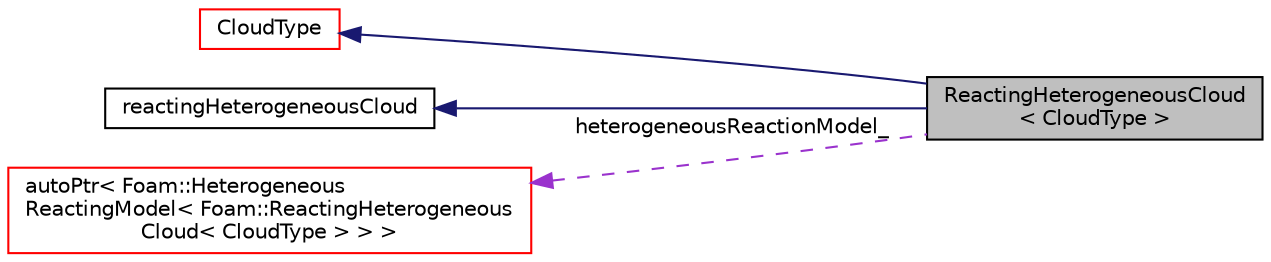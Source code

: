 digraph "ReactingHeterogeneousCloud&lt; CloudType &gt;"
{
  bgcolor="transparent";
  edge [fontname="Helvetica",fontsize="10",labelfontname="Helvetica",labelfontsize="10"];
  node [fontname="Helvetica",fontsize="10",shape=record];
  rankdir="LR";
  Node1 [label="ReactingHeterogeneousCloud\l\< CloudType \>",height=0.2,width=0.4,color="black", fillcolor="grey75", style="filled" fontcolor="black"];
  Node2 -> Node1 [dir="back",color="midnightblue",fontsize="10",style="solid",fontname="Helvetica"];
  Node2 [label="CloudType",height=0.2,width=0.4,color="red",URL="$classFoam_1_1DSMCCloud.html",tooltip="Templated base class for dsmc cloud. "];
  Node3 -> Node1 [dir="back",color="midnightblue",fontsize="10",style="solid",fontname="Helvetica"];
  Node3 [label="reactingHeterogeneousCloud",height=0.2,width=0.4,color="black",URL="$classFoam_1_1reactingHeterogeneousCloud.html",tooltip="Virtual abstract base class for templated ReactingCloud. "];
  Node4 -> Node1 [dir="back",color="darkorchid3",fontsize="10",style="dashed",label=" heterogeneousReactionModel_" ,fontname="Helvetica"];
  Node4 [label="autoPtr\< Foam::Heterogeneous\lReactingModel\< Foam::ReactingHeterogeneous\lCloud\< CloudType \> \> \>",height=0.2,width=0.4,color="red",URL="$classFoam_1_1autoPtr.html"];
}
